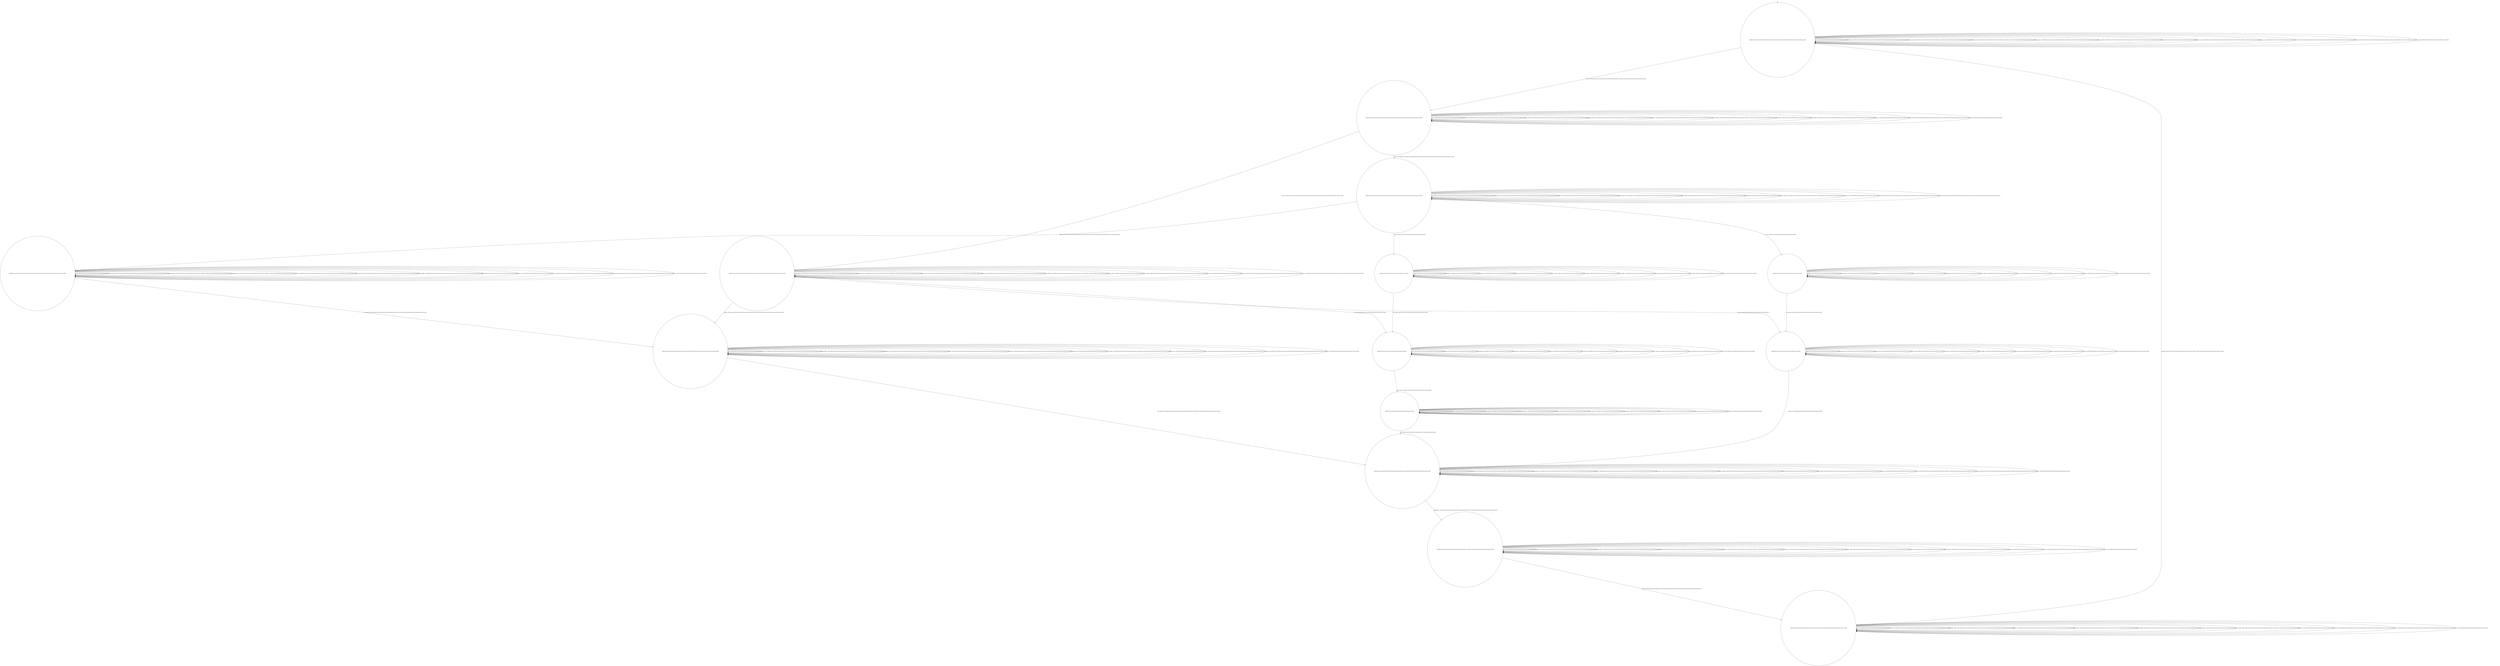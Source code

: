 digraph g {
	edge [lblstyle="above, sloped"];
	s0 [shape="circle" label="0@[((DOL and COF and CAP and TON and not TEA and not EUR) or (EUR and COF and TEA and TON and not DOL and not CAP))]"];
	s1 [shape="circle" label="1@[((DOL and COF and CAP and TON and not TEA and not EUR) or (EUR and COF and TEA and TON and not DOL and not CAP))]"];
	s2 [shape="circle" label="2@[((DOL and COF and CAP and TON and not TEA and not EUR) or (EUR and COF and TEA and TON and not DOL and not CAP))]"];
	s3 [shape="circle" label="3@[((DOL and COF and CAP and TON and not TEA and not EUR) or (EUR and COF and TEA and TON and not DOL and not CAP))]"];
	s4 [shape="circle" label="4@[((DOL and COF and CAP and TON and not TEA and not EUR))]"];
	s5 [shape="circle" label="5@[((DOL and COF and CAP and TON and not TEA and not EUR) or (EUR and COF and TEA and TON and not DOL and not CAP))]"];
	s6 [shape="circle" label="6@[((DOL and COF and CAP and TON and not TEA and not EUR))]"];
	s7 [shape="circle" label="7@[((DOL and COF and CAP and TON and not TEA and not EUR) or (EUR and COF and TEA and TON and not DOL and not CAP))]"];
	s8 [shape="circle" label="8@[((DOL and COF and CAP and TON and not TEA and not EUR) or (EUR and COF and TEA and TON and not DOL and not CAP))]"];
	s9 [shape="circle" label="9@[((DOL and COF and CAP and TON and not TEA and not EUR))]"];
	s10 [shape="circle" label="10@[((DOL and COF and CAP and TON and not TEA and not EUR) or (EUR and COF and TEA and TON and not DOL and not CAP))]"];
	s11 [shape="circle" label="11@[((DOL and COF and CAP and TON and not TEA and not EUR) or (EUR and COF and TEA and TON and not DOL and not CAP))]"];
	s12 [shape="circle" label="12@[((EUR and COF and TEA and TON and not DOL and not CAP))]"];
	s13 [shape="circle" label="13@[((EUR and COF and TEA and TON and not DOL and not CAP))]"];
	s0 -> s0 [label="cap / nok() [((DOL and COF and CAP and TON and not TEA and not EUR))]"];
	s0 -> s0 [label="coffee / nok() [((DOL and COF and CAP and TON and not TEA and not EUR) or (EUR and COF and TEA and TON and not DOL and not CAP))]"];
	s0 -> s0 [label="cup_taken / nok() [((DOL and COF and CAP and TON and not TEA and not EUR) or (EUR and COF and TEA and TON and not DOL and not CAP))]"];
	s0 -> s0 [label="display_done / nok() [((DOL and COF and CAP and TON and not TEA and not EUR) or (EUR and COF and TEA and TON and not DOL and not CAP))]"];
	s0 -> s1 [label="euro / ok() [((DOL and COF and CAP and TON and not TEA and not EUR) or (EUR and COF and TEA and TON and not DOL and not CAP))]"];
	s0 -> s0 [label="no_sugar / nok() [((DOL and COF and CAP and TON and not TEA and not EUR) or (EUR and COF and TEA and TON and not DOL and not CAP))]"];
	s0 -> s0 [label="pour_coffee / nok() [((DOL and COF and CAP and TON and not TEA and not EUR) or (EUR and COF and TEA and TON and not DOL and not CAP))]"];
	s0 -> s0 [label="pour_milk / nok() [((DOL and COF and CAP and TON and not TEA and not EUR))]"];
	s0 -> s0 [label="pour_sugar / nok() [((DOL and COF and CAP and TON and not TEA and not EUR) or (EUR and COF and TEA and TON and not DOL and not CAP))]"];
	s0 -> s0 [label="pour_tea / nok() [((EUR and COF and TEA and TON and not DOL and not CAP))]"];
	s0 -> s0 [label="ring / nok() [((DOL and COF and CAP and TON and not TEA and not EUR) or (EUR and COF and TEA and TON and not DOL and not CAP))]"];
	s0 -> s0 [label="sugar / nok() [((DOL and COF and CAP and TON and not TEA and not EUR) or (EUR and COF and TEA and TON and not DOL and not CAP))]"];
	s0 -> s0 [label="tea / nok() [((EUR and COF and TEA and TON and not DOL and not CAP))]"];
	s1 -> s1 [label="cap / nok() [((DOL and COF and CAP and TON and not TEA and not EUR))]"];
	s1 -> s1 [label="coffee / nok() [((DOL and COF and CAP and TON and not TEA and not EUR) or (EUR and COF and TEA and TON and not DOL and not CAP))]"];
	s1 -> s1 [label="cup_taken / nok() [((DOL and COF and CAP and TON and not TEA and not EUR) or (EUR and COF and TEA and TON and not DOL and not CAP))]"];
	s1 -> s1 [label="display_done / nok() [((DOL and COF and CAP and TON and not TEA and not EUR) or (EUR and COF and TEA and TON and not DOL and not CAP))]"];
	s1 -> s1 [label="euro / nok() [((DOL and COF and CAP and TON and not TEA and not EUR) or (EUR and COF and TEA and TON and not DOL and not CAP))]"];
	s1 -> s2 [label="no_sugar / ok() [((DOL and COF and CAP and TON and not TEA and not EUR) or (EUR and COF and TEA and TON and not DOL and not CAP))]"];
	s1 -> s1 [label="pour_coffee / nok() [((DOL and COF and CAP and TON and not TEA and not EUR) or (EUR and COF and TEA and TON and not DOL and not CAP))]"];
	s1 -> s1 [label="pour_milk / nok() [((DOL and COF and CAP and TON and not TEA and not EUR))]"];
	s1 -> s1 [label="pour_sugar / nok() [((DOL and COF and CAP and TON and not TEA and not EUR) or (EUR and COF and TEA and TON and not DOL and not CAP))]"];
	s1 -> s1 [label="pour_tea / nok() [((EUR and COF and TEA and TON and not DOL and not CAP))]"];
	s1 -> s1 [label="ring / nok() [((DOL and COF and CAP and TON and not TEA and not EUR) or (EUR and COF and TEA and TON and not DOL and not CAP))]"];
	s1 -> s3 [label="sugar / ok() [((DOL and COF and CAP and TON and not TEA and not EUR) or (EUR and COF and TEA and TON and not DOL and not CAP))]"];
	s1 -> s1 [label="tea / nok() [((EUR and COF and TEA and TON and not DOL and not CAP))]"];
	s2 -> s6 [label="cap / ok() [((DOL and COF and CAP and TON and not TEA and not EUR))]"];
	s2 -> s7 [label="coffee / ok() [((DOL and COF and CAP and TON and not TEA and not EUR) or (EUR and COF and TEA and TON and not DOL and not CAP))]"];
	s2 -> s2 [label="cup_taken / nok() [((DOL and COF and CAP and TON and not TEA and not EUR) or (EUR and COF and TEA and TON and not DOL and not CAP))]"];
	s2 -> s2 [label="display_done / nok() [((DOL and COF and CAP and TON and not TEA and not EUR) or (EUR and COF and TEA and TON and not DOL and not CAP))]"];
	s2 -> s2 [label="euro / nok() [((DOL and COF and CAP and TON and not TEA and not EUR) or (EUR and COF and TEA and TON and not DOL and not CAP))]"];
	s2 -> s2 [label="no_sugar / nok() [((DOL and COF and CAP and TON and not TEA and not EUR) or (EUR and COF and TEA and TON and not DOL and not CAP))]"];
	s2 -> s2 [label="pour_coffee / nok() [((DOL and COF and CAP and TON and not TEA and not EUR) or (EUR and COF and TEA and TON and not DOL and not CAP))]"];
	s2 -> s2 [label="pour_milk / nok() [((DOL and COF and CAP and TON and not TEA and not EUR))]"];
	s2 -> s2 [label="pour_sugar / nok() [((DOL and COF and CAP and TON and not TEA and not EUR) or (EUR and COF and TEA and TON and not DOL and not CAP))]"];
	s2 -> s2 [label="pour_tea / nok() [((EUR and COF and TEA and TON and not DOL and not CAP))]"];
	s2 -> s2 [label="ring / nok() [((DOL and COF and CAP and TON and not TEA and not EUR) or (EUR and COF and TEA and TON and not DOL and not CAP))]"];
	s2 -> s2 [label="sugar / void() [((DOL and COF and CAP and TON and not TEA and not EUR) or (EUR and COF and TEA and TON and not DOL and not CAP))]"];
	s2 -> s13 [label="tea / ok() [((EUR and COF and TEA and TON and not DOL and not CAP))]"];
	s3 -> s4 [label="cap / ok() [((DOL and COF and CAP and TON and not TEA and not EUR))]"];
	s3 -> s5 [label="coffee / ok() [((DOL and COF and CAP and TON and not TEA and not EUR) or (EUR and COF and TEA and TON and not DOL and not CAP))]"];
	s3 -> s3 [label="cup_taken / nok() [((DOL and COF and CAP and TON and not TEA and not EUR) or (EUR and COF and TEA and TON and not DOL and not CAP))]"];
	s3 -> s3 [label="display_done / nok() [((DOL and COF and CAP and TON and not TEA and not EUR) or (EUR and COF and TEA and TON and not DOL and not CAP))]"];
	s3 -> s3 [label="euro / nok() [((DOL and COF and CAP and TON and not TEA and not EUR) or (EUR and COF and TEA and TON and not DOL and not CAP))]"];
	s3 -> s3 [label="no_sugar / void() [((DOL and COF and CAP and TON and not TEA and not EUR) or (EUR and COF and TEA and TON and not DOL and not CAP))]"];
	s3 -> s3 [label="pour_coffee / nok() [((DOL and COF and CAP and TON and not TEA and not EUR) or (EUR and COF and TEA and TON and not DOL and not CAP))]"];
	s3 -> s3 [label="pour_milk / nok() [((DOL and COF and CAP and TON and not TEA and not EUR))]"];
	s3 -> s3 [label="pour_sugar / nok() [((DOL and COF and CAP and TON and not TEA and not EUR) or (EUR and COF and TEA and TON and not DOL and not CAP))]"];
	s3 -> s3 [label="pour_tea / nok() [((EUR and COF and TEA and TON and not DOL and not CAP))]"];
	s3 -> s3 [label="ring / nok() [((DOL and COF and CAP and TON and not TEA and not EUR) or (EUR and COF and TEA and TON and not DOL and not CAP))]"];
	s3 -> s3 [label="sugar / nok() [((DOL and COF and CAP and TON and not TEA and not EUR) or (EUR and COF and TEA and TON and not DOL and not CAP))]"];
	s3 -> s12 [label="tea / ok() [((EUR and COF and TEA and TON and not DOL and not CAP))]"];
	s4 -> s4 [label="cap / nok() [((DOL and COF and CAP and TON and not TEA and not EUR))]"];
	s4 -> s4 [label="coffee / void() [((DOL and COF and CAP and TON and not TEA and not EUR))]"];
	s4 -> s4 [label="cup_taken / nok() [((DOL and COF and CAP and TON and not TEA and not EUR))]"];
	s4 -> s4 [label="display_done / nok() [((DOL and COF and CAP and TON and not TEA and not EUR))]"];
	s4 -> s4 [label="euro / nok() [((DOL and COF and CAP and TON and not TEA and not EUR))]"];
	s4 -> s4 [label="no_sugar / nok() [((DOL and COF and CAP and TON and not TEA and not EUR))]"];
	s4 -> s4 [label="pour_coffee / nok() [((DOL and COF and CAP and TON and not TEA and not EUR))]"];
	s4 -> s4 [label="pour_milk / nok() [((DOL and COF and CAP and TON and not TEA and not EUR))]"];
	s4 -> s6 [label="pour_sugar / ok() [((DOL and COF and CAP and TON and not TEA and not EUR))]"];
	s4 -> s4 [label="ring / nok() [((DOL and COF and CAP and TON and not TEA and not EUR))]"];
	s4 -> s4 [label="sugar / nok() [((DOL and COF and CAP and TON and not TEA and not EUR))]"];
	s5 -> s5 [label="cap / void() [((DOL and COF and CAP and TON and not TEA and not EUR))]"];
	s5 -> s5 [label="coffee / nok() [((DOL and COF and CAP and TON and not TEA and not EUR) or (EUR and COF and TEA and TON and not DOL and not CAP))]"];
	s5 -> s5 [label="cup_taken / nok() [((DOL and COF and CAP and TON and not TEA and not EUR) or (EUR and COF and TEA and TON and not DOL and not CAP))]"];
	s5 -> s5 [label="display_done / nok() [((DOL and COF and CAP and TON and not TEA and not EUR) or (EUR and COF and TEA and TON and not DOL and not CAP))]"];
	s5 -> s5 [label="euro / nok() [((DOL and COF and CAP and TON and not TEA and not EUR) or (EUR and COF and TEA and TON and not DOL and not CAP))]"];
	s5 -> s5 [label="no_sugar / nok() [((DOL and COF and CAP and TON and not TEA and not EUR) or (EUR and COF and TEA and TON and not DOL and not CAP))]"];
	s5 -> s5 [label="pour_coffee / nok() [((DOL and COF and CAP and TON and not TEA and not EUR) or (EUR and COF and TEA and TON and not DOL and not CAP))]"];
	s5 -> s5 [label="pour_milk / nok() [((DOL and COF and CAP and TON and not TEA and not EUR))]"];
	s5 -> s7 [label="pour_sugar / ok() [((DOL and COF and CAP and TON and not TEA and not EUR) or (EUR and COF and TEA and TON and not DOL and not CAP))]"];
	s5 -> s5 [label="pour_tea / nok() [((EUR and COF and TEA and TON and not DOL and not CAP))]"];
	s5 -> s5 [label="ring / nok() [((DOL and COF and CAP and TON and not TEA and not EUR) or (EUR and COF and TEA and TON and not DOL and not CAP))]"];
	s5 -> s5 [label="sugar / nok() [((DOL and COF and CAP and TON and not TEA and not EUR) or (EUR and COF and TEA and TON and not DOL and not CAP))]"];
	s5 -> s5 [label="tea / void() [((EUR and COF and TEA and TON and not DOL and not CAP))]"];
	s6 -> s6 [label="cap / nok() [((DOL and COF and CAP and TON and not TEA and not EUR))]"];
	s6 -> s6 [label="coffee / void() [((DOL and COF and CAP and TON and not TEA and not EUR))]"];
	s6 -> s6 [label="cup_taken / nok() [((DOL and COF and CAP and TON and not TEA and not EUR))]"];
	s6 -> s6 [label="display_done / nok() [((DOL and COF and CAP and TON and not TEA and not EUR))]"];
	s6 -> s6 [label="euro / nok() [((DOL and COF and CAP and TON and not TEA and not EUR))]"];
	s6 -> s6 [label="no_sugar / nok() [((DOL and COF and CAP and TON and not TEA and not EUR))]"];
	s6 -> s6 [label="pour_coffee / nok() [((DOL and COF and CAP and TON and not TEA and not EUR))]"];
	s6 -> s9 [label="pour_milk / ok() [((DOL and COF and CAP and TON and not TEA and not EUR))]"];
	s6 -> s6 [label="pour_sugar / nok() [((DOL and COF and CAP and TON and not TEA and not EUR))]"];
	s6 -> s6 [label="ring / nok() [((DOL and COF and CAP and TON and not TEA and not EUR))]"];
	s6 -> s6 [label="sugar / nok() [((DOL and COF and CAP and TON and not TEA and not EUR))]"];
	s7 -> s7 [label="cap / void() [((DOL and COF and CAP and TON and not TEA and not EUR))]"];
	s7 -> s7 [label="coffee / nok() [((DOL and COF and CAP and TON and not TEA and not EUR) or (EUR and COF and TEA and TON and not DOL and not CAP))]"];
	s7 -> s7 [label="cup_taken / nok() [((DOL and COF and CAP and TON and not TEA and not EUR) or (EUR and COF and TEA and TON and not DOL and not CAP))]"];
	s7 -> s7 [label="display_done / nok() [((DOL and COF and CAP and TON and not TEA and not EUR) or (EUR and COF and TEA and TON and not DOL and not CAP))]"];
	s7 -> s7 [label="euro / nok() [((DOL and COF and CAP and TON and not TEA and not EUR) or (EUR and COF and TEA and TON and not DOL and not CAP))]"];
	s7 -> s7 [label="no_sugar / nok() [((DOL and COF and CAP and TON and not TEA and not EUR) or (EUR and COF and TEA and TON and not DOL and not CAP))]"];
	s7 -> s8 [label="pour_coffee / ok() [((DOL and COF and CAP and TON and not TEA and not EUR) or (EUR and COF and TEA and TON and not DOL and not CAP))]"];
	s7 -> s7 [label="pour_milk / nok() [((DOL and COF and CAP and TON and not TEA and not EUR))]"];
	s7 -> s7 [label="pour_sugar / nok() [((DOL and COF and CAP and TON and not TEA and not EUR) or (EUR and COF and TEA and TON and not DOL and not CAP))]"];
	s7 -> s7 [label="pour_tea / nok() [((EUR and COF and TEA and TON and not DOL and not CAP))]"];
	s7 -> s7 [label="ring / nok() [((DOL and COF and CAP and TON and not TEA and not EUR) or (EUR and COF and TEA and TON and not DOL and not CAP))]"];
	s7 -> s7 [label="sugar / nok() [((DOL and COF and CAP and TON and not TEA and not EUR) or (EUR and COF and TEA and TON and not DOL and not CAP))]"];
	s7 -> s7 [label="tea / void() [((EUR and COF and TEA and TON and not DOL and not CAP))]"];
	s8 -> s8 [label="cap / nok() [((DOL and COF and CAP and TON and not TEA and not EUR))]"];
	s8 -> s8 [label="coffee / nok() [((DOL and COF and CAP and TON and not TEA and not EUR) or (EUR and COF and TEA and TON and not DOL and not CAP))]"];
	s8 -> s8 [label="cup_taken / nok() [((DOL and COF and CAP and TON and not TEA and not EUR) or (EUR and COF and TEA and TON and not DOL and not CAP))]"];
	s8 -> s10 [label="display_done / ok() [((DOL and COF and CAP and TON and not TEA and not EUR) or (EUR and COF and TEA and TON and not DOL and not CAP))]"];
	s8 -> s8 [label="euro / nok() [((DOL and COF and CAP and TON and not TEA and not EUR) or (EUR and COF and TEA and TON and not DOL and not CAP))]"];
	s8 -> s8 [label="no_sugar / nok() [((DOL and COF and CAP and TON and not TEA and not EUR) or (EUR and COF and TEA and TON and not DOL and not CAP))]"];
	s8 -> s8 [label="pour_coffee / nok() [((DOL and COF and CAP and TON and not TEA and not EUR) or (EUR and COF and TEA and TON and not DOL and not CAP))]"];
	s8 -> s8 [label="pour_milk / nok() [((DOL and COF and CAP and TON and not TEA and not EUR))]"];
	s8 -> s8 [label="pour_sugar / nok() [((DOL and COF and CAP and TON and not TEA and not EUR) or (EUR and COF and TEA and TON and not DOL and not CAP))]"];
	s8 -> s8 [label="pour_tea / nok() [((EUR and COF and TEA and TON and not DOL and not CAP))]"];
	s8 -> s8 [label="ring / nok() [((DOL and COF and CAP and TON and not TEA and not EUR) or (EUR and COF and TEA and TON and not DOL and not CAP))]"];
	s8 -> s8 [label="sugar / nok() [((DOL and COF and CAP and TON and not TEA and not EUR) or (EUR and COF and TEA and TON and not DOL and not CAP))]"];
	s8 -> s8 [label="tea / nok() [((EUR and COF and TEA and TON and not DOL and not CAP))]"];
	s9 -> s9 [label="cap / nok() [((DOL and COF and CAP and TON and not TEA and not EUR))]"];
	s9 -> s9 [label="coffee / nok() [((DOL and COF and CAP and TON and not TEA and not EUR))]"];
	s9 -> s9 [label="cup_taken / nok() [((DOL and COF and CAP and TON and not TEA and not EUR))]"];
	s9 -> s9 [label="display_done / nok() [((DOL and COF and CAP and TON and not TEA and not EUR))]"];
	s9 -> s9 [label="euro / nok() [((DOL and COF and CAP and TON and not TEA and not EUR))]"];
	s9 -> s9 [label="no_sugar / nok() [((DOL and COF and CAP and TON and not TEA and not EUR))]"];
	s9 -> s8 [label="pour_coffee / ok() [((DOL and COF and CAP and TON and not TEA and not EUR))]"];
	s9 -> s9 [label="pour_milk / nok() [((DOL and COF and CAP and TON and not TEA and not EUR))]"];
	s9 -> s9 [label="pour_sugar / nok() [((DOL and COF and CAP and TON and not TEA and not EUR))]"];
	s9 -> s9 [label="ring / nok() [((DOL and COF and CAP and TON and not TEA and not EUR))]"];
	s9 -> s9 [label="sugar / nok() [((DOL and COF and CAP and TON and not TEA and not EUR))]"];
	s10 -> s10 [label="cap / nok() [((DOL and COF and CAP and TON and not TEA and not EUR))]"];
	s10 -> s10 [label="coffee / nok() [((DOL and COF and CAP and TON and not TEA and not EUR) or (EUR and COF and TEA and TON and not DOL and not CAP))]"];
	s10 -> s10 [label="cup_taken / nok() [((DOL and COF and CAP and TON and not TEA and not EUR) or (EUR and COF and TEA and TON and not DOL and not CAP))]"];
	s10 -> s10 [label="display_done / nok() [((DOL and COF and CAP and TON and not TEA and not EUR) or (EUR and COF and TEA and TON and not DOL and not CAP))]"];
	s10 -> s10 [label="euro / nok() [((DOL and COF and CAP and TON and not TEA and not EUR) or (EUR and COF and TEA and TON and not DOL and not CAP))]"];
	s10 -> s10 [label="no_sugar / nok() [((DOL and COF and CAP and TON and not TEA and not EUR) or (EUR and COF and TEA and TON and not DOL and not CAP))]"];
	s10 -> s10 [label="pour_coffee / nok() [((DOL and COF and CAP and TON and not TEA and not EUR) or (EUR and COF and TEA and TON and not DOL and not CAP))]"];
	s10 -> s10 [label="pour_milk / nok() [((DOL and COF and CAP and TON and not TEA and not EUR))]"];
	s10 -> s10 [label="pour_sugar / nok() [((DOL and COF and CAP and TON and not TEA and not EUR) or (EUR and COF and TEA and TON and not DOL and not CAP))]"];
	s10 -> s10 [label="pour_tea / nok() [((EUR and COF and TEA and TON and not DOL and not CAP))]"];
	s10 -> s11 [label="ring / ok() [((DOL and COF and CAP and TON and not TEA and not EUR) or (EUR and COF and TEA and TON and not DOL and not CAP))]"];
	s10 -> s10 [label="sugar / nok() [((DOL and COF and CAP and TON and not TEA and not EUR) or (EUR and COF and TEA and TON and not DOL and not CAP))]"];
	s10 -> s10 [label="tea / nok() [((EUR and COF and TEA and TON and not DOL and not CAP))]"];
	s11 -> s11 [label="cap / nok() [((DOL and COF and CAP and TON and not TEA and not EUR))]"];
	s11 -> s11 [label="coffee / nok() [((DOL and COF and CAP and TON and not TEA and not EUR) or (EUR and COF and TEA and TON and not DOL and not CAP))]"];
	s11 -> s0 [label="cup_taken / ok() [((DOL and COF and CAP and TON and not TEA and not EUR) or (EUR and COF and TEA and TON and not DOL and not CAP))]"];
	s11 -> s11 [label="display_done / nok() [((DOL and COF and CAP and TON and not TEA and not EUR) or (EUR and COF and TEA and TON and not DOL and not CAP))]"];
	s11 -> s11 [label="euro / nok() [((DOL and COF and CAP and TON and not TEA and not EUR) or (EUR and COF and TEA and TON and not DOL and not CAP))]"];
	s11 -> s11 [label="no_sugar / nok() [((DOL and COF and CAP and TON and not TEA and not EUR) or (EUR and COF and TEA and TON and not DOL and not CAP))]"];
	s11 -> s11 [label="pour_coffee / nok() [((DOL and COF and CAP and TON and not TEA and not EUR) or (EUR and COF and TEA and TON and not DOL and not CAP))]"];
	s11 -> s11 [label="pour_milk / nok() [((DOL and COF and CAP and TON and not TEA and not EUR))]"];
	s11 -> s11 [label="pour_sugar / nok() [((DOL and COF and CAP and TON and not TEA and not EUR) or (EUR and COF and TEA and TON and not DOL and not CAP))]"];
	s11 -> s11 [label="pour_tea / nok() [((EUR and COF and TEA and TON and not DOL and not CAP))]"];
	s11 -> s11 [label="ring / nok() [((DOL and COF and CAP and TON and not TEA and not EUR) or (EUR and COF and TEA and TON and not DOL and not CAP))]"];
	s11 -> s11 [label="sugar / nok() [((DOL and COF and CAP and TON and not TEA and not EUR) or (EUR and COF and TEA and TON and not DOL and not CAP))]"];
	s11 -> s11 [label="tea / nok() [((EUR and COF and TEA and TON and not DOL and not CAP))]"];
	s12 -> s12 [label="coffee / void() [((EUR and COF and TEA and TON and not DOL and not CAP))]"];
	s12 -> s12 [label="cup_taken / nok() [((EUR and COF and TEA and TON and not DOL and not CAP))]"];
	s12 -> s12 [label="display_done / nok() [((EUR and COF and TEA and TON and not DOL and not CAP))]"];
	s12 -> s12 [label="euro / nok() [((EUR and COF and TEA and TON and not DOL and not CAP))]"];
	s12 -> s12 [label="no_sugar / nok() [((EUR and COF and TEA and TON and not DOL and not CAP))]"];
	s12 -> s12 [label="pour_coffee / nok() [((EUR and COF and TEA and TON and not DOL and not CAP))]"];
	s12 -> s13 [label="pour_sugar / ok() [((EUR and COF and TEA and TON and not DOL and not CAP))]"];
	s12 -> s12 [label="pour_tea / nok() [((EUR and COF and TEA and TON and not DOL and not CAP))]"];
	s12 -> s12 [label="ring / nok() [((EUR and COF and TEA and TON and not DOL and not CAP))]"];
	s12 -> s12 [label="sugar / nok() [((EUR and COF and TEA and TON and not DOL and not CAP))]"];
	s12 -> s12 [label="tea / nok() [((EUR and COF and TEA and TON and not DOL and not CAP))]"];
	s13 -> s13 [label="coffee / void() [((EUR and COF and TEA and TON and not DOL and not CAP))]"];
	s13 -> s13 [label="cup_taken / nok() [((EUR and COF and TEA and TON and not DOL and not CAP))]"];
	s13 -> s13 [label="display_done / nok() [((EUR and COF and TEA and TON and not DOL and not CAP))]"];
	s13 -> s13 [label="euro / nok() [((EUR and COF and TEA and TON and not DOL and not CAP))]"];
	s13 -> s13 [label="no_sugar / nok() [((EUR and COF and TEA and TON and not DOL and not CAP))]"];
	s13 -> s13 [label="pour_coffee / nok() [((EUR and COF and TEA and TON and not DOL and not CAP))]"];
	s13 -> s13 [label="pour_sugar / nok() [((EUR and COF and TEA and TON and not DOL and not CAP))]"];
	s13 -> s8 [label="pour_tea / ok() [((EUR and COF and TEA and TON and not DOL and not CAP))]"];
	s13 -> s13 [label="ring / nok() [((EUR and COF and TEA and TON and not DOL and not CAP))]"];
	s13 -> s13 [label="sugar / nok() [((EUR and COF and TEA and TON and not DOL and not CAP))]"];
	s13 -> s13 [label="tea / nok() [((EUR and COF and TEA and TON and not DOL and not CAP))]"];
	__start0 [label="" shape="none" width="0" height="0"];
	__start0 -> s0;
}